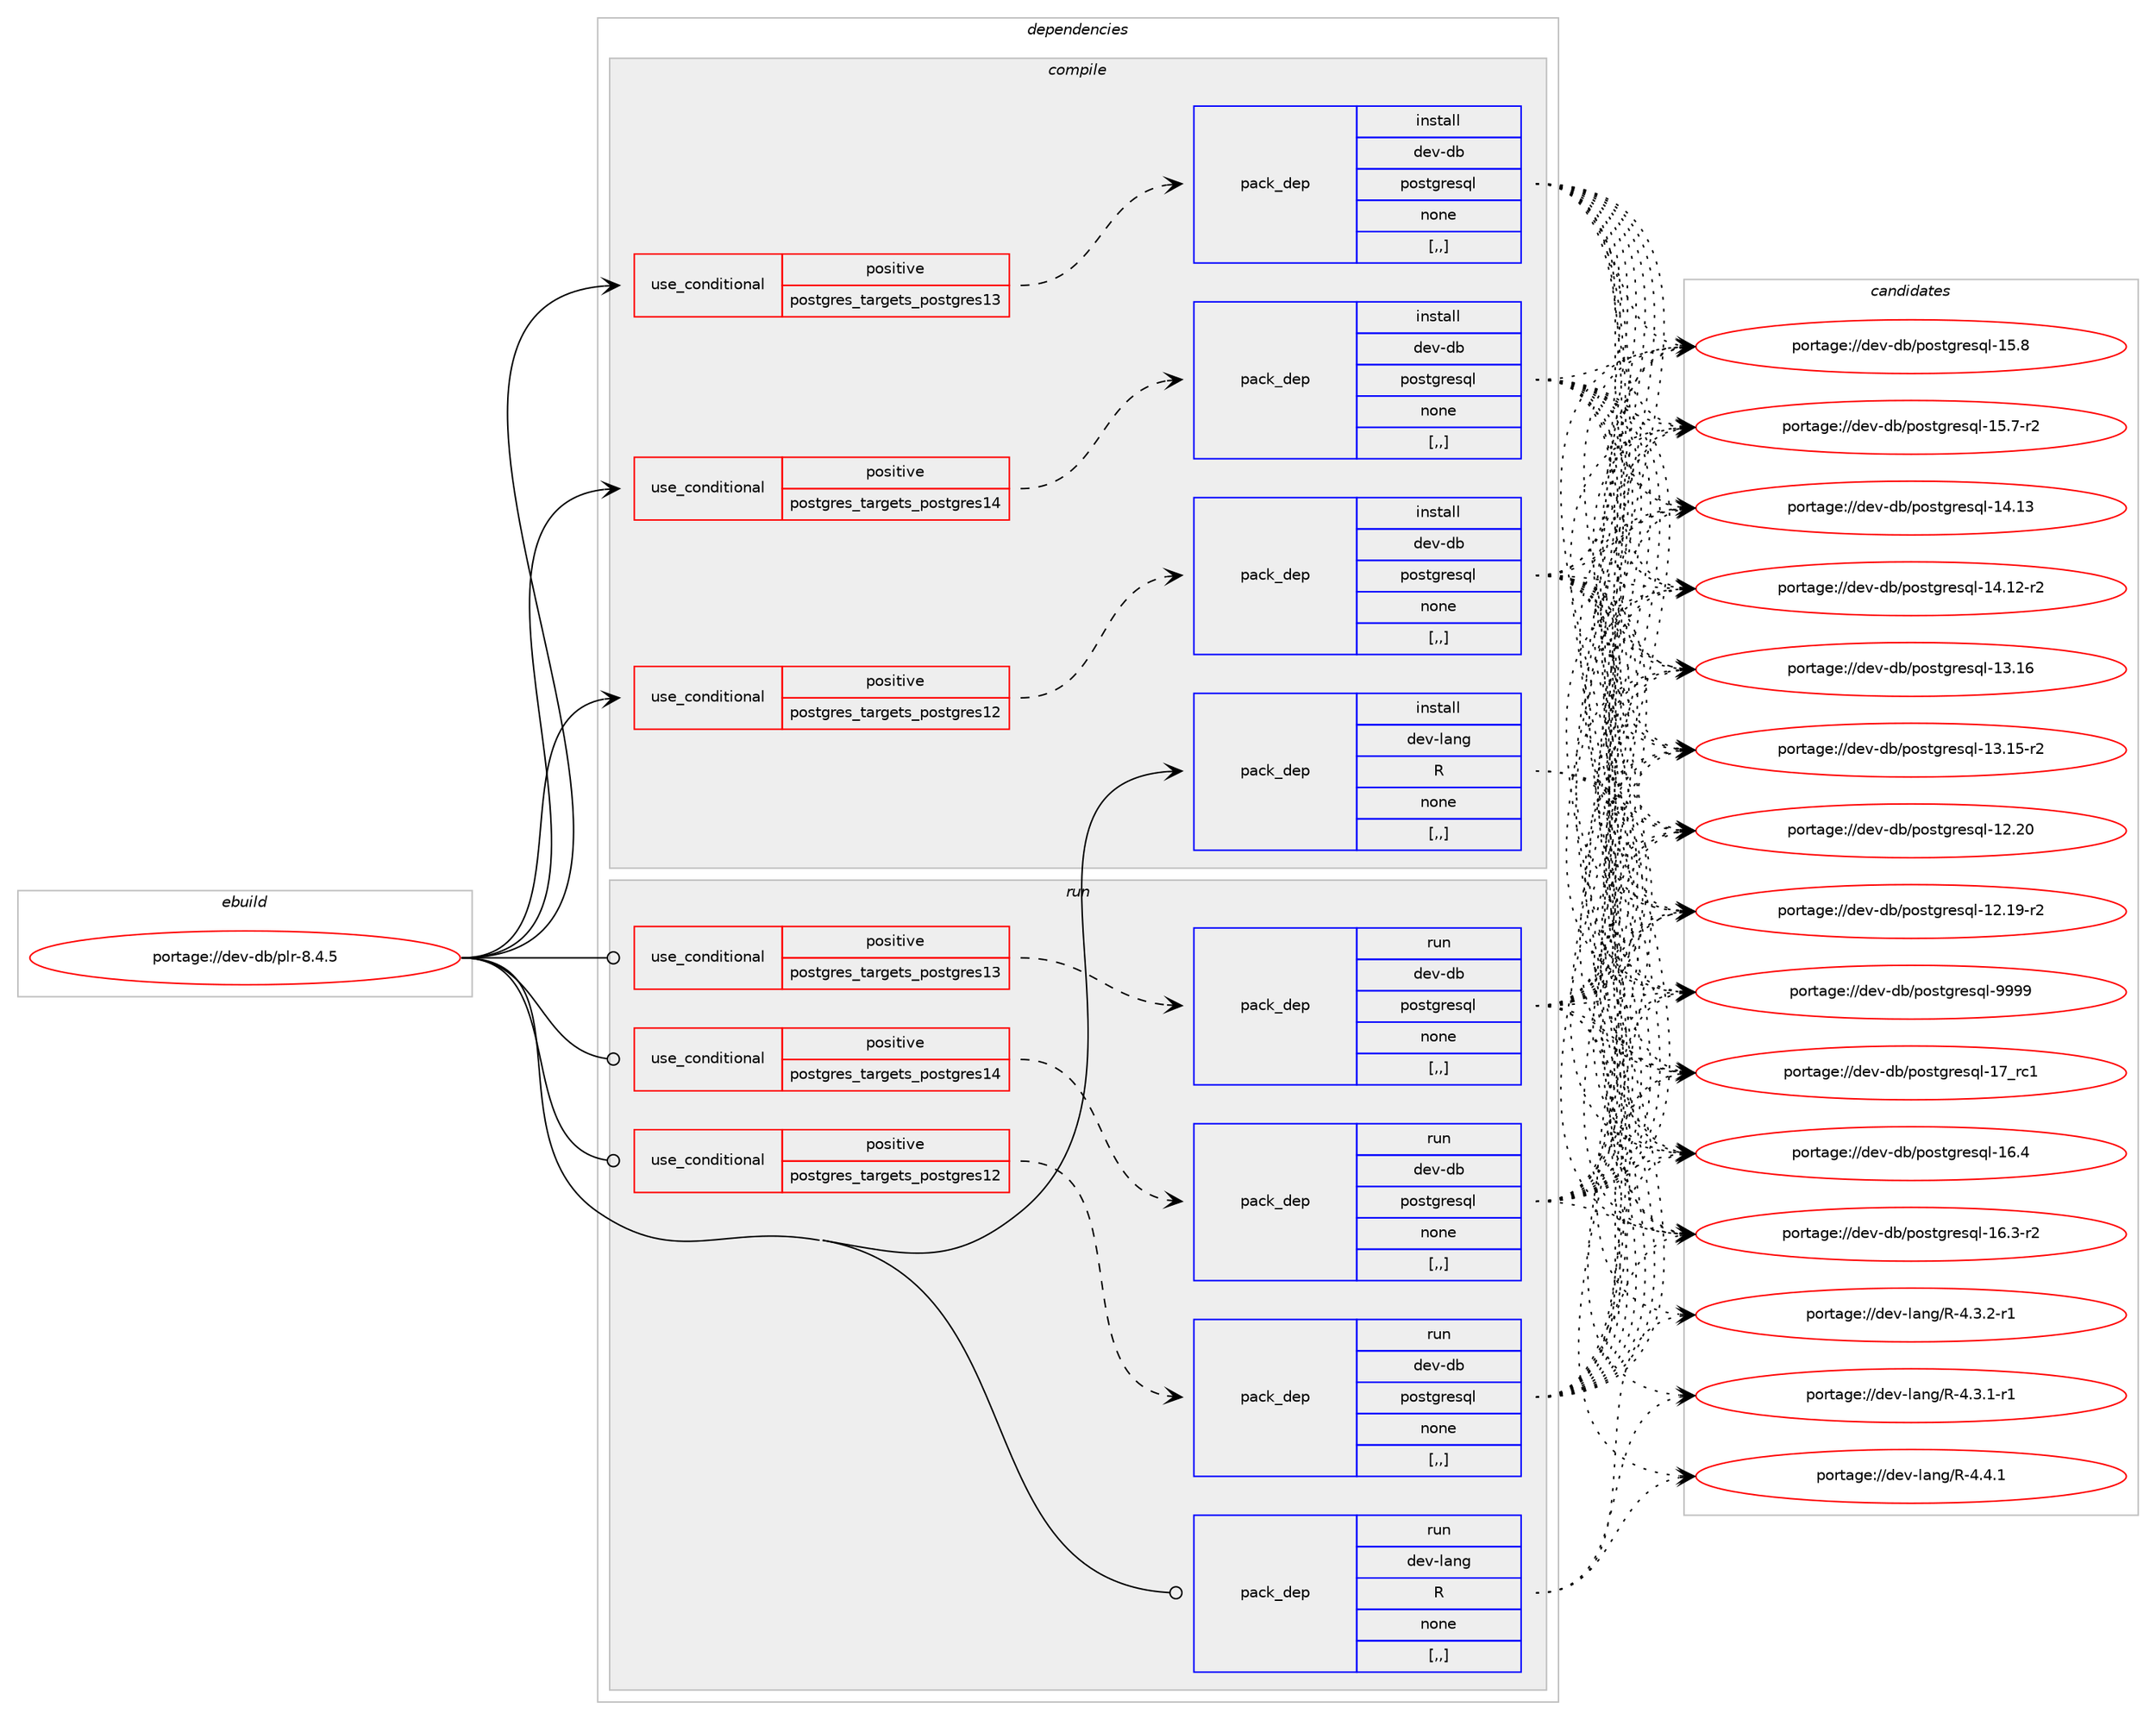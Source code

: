 digraph prolog {

# *************
# Graph options
# *************

newrank=true;
concentrate=true;
compound=true;
graph [rankdir=LR,fontname=Helvetica,fontsize=10,ranksep=1.5];#, ranksep=2.5, nodesep=0.2];
edge  [arrowhead=vee];
node  [fontname=Helvetica,fontsize=10];

# **********
# The ebuild
# **********

subgraph cluster_leftcol {
color=gray;
label=<<i>ebuild</i>>;
id [label="portage://dev-db/plr-8.4.5", color=red, width=4, href="../dev-db/plr-8.4.5.svg"];
}

# ****************
# The dependencies
# ****************

subgraph cluster_midcol {
color=gray;
label=<<i>dependencies</i>>;
subgraph cluster_compile {
fillcolor="#eeeeee";
style=filled;
label=<<i>compile</i>>;
subgraph cond147989 {
dependency562687 [label=<<TABLE BORDER="0" CELLBORDER="1" CELLSPACING="0" CELLPADDING="4"><TR><TD ROWSPAN="3" CELLPADDING="10">use_conditional</TD></TR><TR><TD>positive</TD></TR><TR><TD>postgres_targets_postgres12</TD></TR></TABLE>>, shape=none, color=red];
subgraph pack410150 {
dependency562688 [label=<<TABLE BORDER="0" CELLBORDER="1" CELLSPACING="0" CELLPADDING="4" WIDTH="220"><TR><TD ROWSPAN="6" CELLPADDING="30">pack_dep</TD></TR><TR><TD WIDTH="110">install</TD></TR><TR><TD>dev-db</TD></TR><TR><TD>postgresql</TD></TR><TR><TD>none</TD></TR><TR><TD>[,,]</TD></TR></TABLE>>, shape=none, color=blue];
}
dependency562687:e -> dependency562688:w [weight=20,style="dashed",arrowhead="vee"];
}
id:e -> dependency562687:w [weight=20,style="solid",arrowhead="vee"];
subgraph cond147990 {
dependency562689 [label=<<TABLE BORDER="0" CELLBORDER="1" CELLSPACING="0" CELLPADDING="4"><TR><TD ROWSPAN="3" CELLPADDING="10">use_conditional</TD></TR><TR><TD>positive</TD></TR><TR><TD>postgres_targets_postgres13</TD></TR></TABLE>>, shape=none, color=red];
subgraph pack410151 {
dependency562690 [label=<<TABLE BORDER="0" CELLBORDER="1" CELLSPACING="0" CELLPADDING="4" WIDTH="220"><TR><TD ROWSPAN="6" CELLPADDING="30">pack_dep</TD></TR><TR><TD WIDTH="110">install</TD></TR><TR><TD>dev-db</TD></TR><TR><TD>postgresql</TD></TR><TR><TD>none</TD></TR><TR><TD>[,,]</TD></TR></TABLE>>, shape=none, color=blue];
}
dependency562689:e -> dependency562690:w [weight=20,style="dashed",arrowhead="vee"];
}
id:e -> dependency562689:w [weight=20,style="solid",arrowhead="vee"];
subgraph cond147991 {
dependency562691 [label=<<TABLE BORDER="0" CELLBORDER="1" CELLSPACING="0" CELLPADDING="4"><TR><TD ROWSPAN="3" CELLPADDING="10">use_conditional</TD></TR><TR><TD>positive</TD></TR><TR><TD>postgres_targets_postgres14</TD></TR></TABLE>>, shape=none, color=red];
subgraph pack410152 {
dependency562692 [label=<<TABLE BORDER="0" CELLBORDER="1" CELLSPACING="0" CELLPADDING="4" WIDTH="220"><TR><TD ROWSPAN="6" CELLPADDING="30">pack_dep</TD></TR><TR><TD WIDTH="110">install</TD></TR><TR><TD>dev-db</TD></TR><TR><TD>postgresql</TD></TR><TR><TD>none</TD></TR><TR><TD>[,,]</TD></TR></TABLE>>, shape=none, color=blue];
}
dependency562691:e -> dependency562692:w [weight=20,style="dashed",arrowhead="vee"];
}
id:e -> dependency562691:w [weight=20,style="solid",arrowhead="vee"];
subgraph pack410153 {
dependency562693 [label=<<TABLE BORDER="0" CELLBORDER="1" CELLSPACING="0" CELLPADDING="4" WIDTH="220"><TR><TD ROWSPAN="6" CELLPADDING="30">pack_dep</TD></TR><TR><TD WIDTH="110">install</TD></TR><TR><TD>dev-lang</TD></TR><TR><TD>R</TD></TR><TR><TD>none</TD></TR><TR><TD>[,,]</TD></TR></TABLE>>, shape=none, color=blue];
}
id:e -> dependency562693:w [weight=20,style="solid",arrowhead="vee"];
}
subgraph cluster_compileandrun {
fillcolor="#eeeeee";
style=filled;
label=<<i>compile and run</i>>;
}
subgraph cluster_run {
fillcolor="#eeeeee";
style=filled;
label=<<i>run</i>>;
subgraph cond147992 {
dependency562694 [label=<<TABLE BORDER="0" CELLBORDER="1" CELLSPACING="0" CELLPADDING="4"><TR><TD ROWSPAN="3" CELLPADDING="10">use_conditional</TD></TR><TR><TD>positive</TD></TR><TR><TD>postgres_targets_postgres12</TD></TR></TABLE>>, shape=none, color=red];
subgraph pack410154 {
dependency562695 [label=<<TABLE BORDER="0" CELLBORDER="1" CELLSPACING="0" CELLPADDING="4" WIDTH="220"><TR><TD ROWSPAN="6" CELLPADDING="30">pack_dep</TD></TR><TR><TD WIDTH="110">run</TD></TR><TR><TD>dev-db</TD></TR><TR><TD>postgresql</TD></TR><TR><TD>none</TD></TR><TR><TD>[,,]</TD></TR></TABLE>>, shape=none, color=blue];
}
dependency562694:e -> dependency562695:w [weight=20,style="dashed",arrowhead="vee"];
}
id:e -> dependency562694:w [weight=20,style="solid",arrowhead="odot"];
subgraph cond147993 {
dependency562696 [label=<<TABLE BORDER="0" CELLBORDER="1" CELLSPACING="0" CELLPADDING="4"><TR><TD ROWSPAN="3" CELLPADDING="10">use_conditional</TD></TR><TR><TD>positive</TD></TR><TR><TD>postgres_targets_postgres13</TD></TR></TABLE>>, shape=none, color=red];
subgraph pack410155 {
dependency562697 [label=<<TABLE BORDER="0" CELLBORDER="1" CELLSPACING="0" CELLPADDING="4" WIDTH="220"><TR><TD ROWSPAN="6" CELLPADDING="30">pack_dep</TD></TR><TR><TD WIDTH="110">run</TD></TR><TR><TD>dev-db</TD></TR><TR><TD>postgresql</TD></TR><TR><TD>none</TD></TR><TR><TD>[,,]</TD></TR></TABLE>>, shape=none, color=blue];
}
dependency562696:e -> dependency562697:w [weight=20,style="dashed",arrowhead="vee"];
}
id:e -> dependency562696:w [weight=20,style="solid",arrowhead="odot"];
subgraph cond147994 {
dependency562698 [label=<<TABLE BORDER="0" CELLBORDER="1" CELLSPACING="0" CELLPADDING="4"><TR><TD ROWSPAN="3" CELLPADDING="10">use_conditional</TD></TR><TR><TD>positive</TD></TR><TR><TD>postgres_targets_postgres14</TD></TR></TABLE>>, shape=none, color=red];
subgraph pack410156 {
dependency562699 [label=<<TABLE BORDER="0" CELLBORDER="1" CELLSPACING="0" CELLPADDING="4" WIDTH="220"><TR><TD ROWSPAN="6" CELLPADDING="30">pack_dep</TD></TR><TR><TD WIDTH="110">run</TD></TR><TR><TD>dev-db</TD></TR><TR><TD>postgresql</TD></TR><TR><TD>none</TD></TR><TR><TD>[,,]</TD></TR></TABLE>>, shape=none, color=blue];
}
dependency562698:e -> dependency562699:w [weight=20,style="dashed",arrowhead="vee"];
}
id:e -> dependency562698:w [weight=20,style="solid",arrowhead="odot"];
subgraph pack410157 {
dependency562700 [label=<<TABLE BORDER="0" CELLBORDER="1" CELLSPACING="0" CELLPADDING="4" WIDTH="220"><TR><TD ROWSPAN="6" CELLPADDING="30">pack_dep</TD></TR><TR><TD WIDTH="110">run</TD></TR><TR><TD>dev-lang</TD></TR><TR><TD>R</TD></TR><TR><TD>none</TD></TR><TR><TD>[,,]</TD></TR></TABLE>>, shape=none, color=blue];
}
id:e -> dependency562700:w [weight=20,style="solid",arrowhead="odot"];
}
}

# **************
# The candidates
# **************

subgraph cluster_choices {
rank=same;
color=gray;
label=<<i>candidates</i>>;

subgraph choice410150 {
color=black;
nodesep=1;
choice1001011184510098471121111151161031141011151131084557575757 [label="portage://dev-db/postgresql-9999", color=red, width=4,href="../dev-db/postgresql-9999.svg"];
choice100101118451009847112111115116103114101115113108454955951149949 [label="portage://dev-db/postgresql-17_rc1", color=red, width=4,href="../dev-db/postgresql-17_rc1.svg"];
choice1001011184510098471121111151161031141011151131084549544652 [label="portage://dev-db/postgresql-16.4", color=red, width=4,href="../dev-db/postgresql-16.4.svg"];
choice10010111845100984711211111511610311410111511310845495446514511450 [label="portage://dev-db/postgresql-16.3-r2", color=red, width=4,href="../dev-db/postgresql-16.3-r2.svg"];
choice1001011184510098471121111151161031141011151131084549534656 [label="portage://dev-db/postgresql-15.8", color=red, width=4,href="../dev-db/postgresql-15.8.svg"];
choice10010111845100984711211111511610311410111511310845495346554511450 [label="portage://dev-db/postgresql-15.7-r2", color=red, width=4,href="../dev-db/postgresql-15.7-r2.svg"];
choice100101118451009847112111115116103114101115113108454952464951 [label="portage://dev-db/postgresql-14.13", color=red, width=4,href="../dev-db/postgresql-14.13.svg"];
choice1001011184510098471121111151161031141011151131084549524649504511450 [label="portage://dev-db/postgresql-14.12-r2", color=red, width=4,href="../dev-db/postgresql-14.12-r2.svg"];
choice100101118451009847112111115116103114101115113108454951464954 [label="portage://dev-db/postgresql-13.16", color=red, width=4,href="../dev-db/postgresql-13.16.svg"];
choice1001011184510098471121111151161031141011151131084549514649534511450 [label="portage://dev-db/postgresql-13.15-r2", color=red, width=4,href="../dev-db/postgresql-13.15-r2.svg"];
choice100101118451009847112111115116103114101115113108454950465048 [label="portage://dev-db/postgresql-12.20", color=red, width=4,href="../dev-db/postgresql-12.20.svg"];
choice1001011184510098471121111151161031141011151131084549504649574511450 [label="portage://dev-db/postgresql-12.19-r2", color=red, width=4,href="../dev-db/postgresql-12.19-r2.svg"];
dependency562688:e -> choice1001011184510098471121111151161031141011151131084557575757:w [style=dotted,weight="100"];
dependency562688:e -> choice100101118451009847112111115116103114101115113108454955951149949:w [style=dotted,weight="100"];
dependency562688:e -> choice1001011184510098471121111151161031141011151131084549544652:w [style=dotted,weight="100"];
dependency562688:e -> choice10010111845100984711211111511610311410111511310845495446514511450:w [style=dotted,weight="100"];
dependency562688:e -> choice1001011184510098471121111151161031141011151131084549534656:w [style=dotted,weight="100"];
dependency562688:e -> choice10010111845100984711211111511610311410111511310845495346554511450:w [style=dotted,weight="100"];
dependency562688:e -> choice100101118451009847112111115116103114101115113108454952464951:w [style=dotted,weight="100"];
dependency562688:e -> choice1001011184510098471121111151161031141011151131084549524649504511450:w [style=dotted,weight="100"];
dependency562688:e -> choice100101118451009847112111115116103114101115113108454951464954:w [style=dotted,weight="100"];
dependency562688:e -> choice1001011184510098471121111151161031141011151131084549514649534511450:w [style=dotted,weight="100"];
dependency562688:e -> choice100101118451009847112111115116103114101115113108454950465048:w [style=dotted,weight="100"];
dependency562688:e -> choice1001011184510098471121111151161031141011151131084549504649574511450:w [style=dotted,weight="100"];
}
subgraph choice410151 {
color=black;
nodesep=1;
choice1001011184510098471121111151161031141011151131084557575757 [label="portage://dev-db/postgresql-9999", color=red, width=4,href="../dev-db/postgresql-9999.svg"];
choice100101118451009847112111115116103114101115113108454955951149949 [label="portage://dev-db/postgresql-17_rc1", color=red, width=4,href="../dev-db/postgresql-17_rc1.svg"];
choice1001011184510098471121111151161031141011151131084549544652 [label="portage://dev-db/postgresql-16.4", color=red, width=4,href="../dev-db/postgresql-16.4.svg"];
choice10010111845100984711211111511610311410111511310845495446514511450 [label="portage://dev-db/postgresql-16.3-r2", color=red, width=4,href="../dev-db/postgresql-16.3-r2.svg"];
choice1001011184510098471121111151161031141011151131084549534656 [label="portage://dev-db/postgresql-15.8", color=red, width=4,href="../dev-db/postgresql-15.8.svg"];
choice10010111845100984711211111511610311410111511310845495346554511450 [label="portage://dev-db/postgresql-15.7-r2", color=red, width=4,href="../dev-db/postgresql-15.7-r2.svg"];
choice100101118451009847112111115116103114101115113108454952464951 [label="portage://dev-db/postgresql-14.13", color=red, width=4,href="../dev-db/postgresql-14.13.svg"];
choice1001011184510098471121111151161031141011151131084549524649504511450 [label="portage://dev-db/postgresql-14.12-r2", color=red, width=4,href="../dev-db/postgresql-14.12-r2.svg"];
choice100101118451009847112111115116103114101115113108454951464954 [label="portage://dev-db/postgresql-13.16", color=red, width=4,href="../dev-db/postgresql-13.16.svg"];
choice1001011184510098471121111151161031141011151131084549514649534511450 [label="portage://dev-db/postgresql-13.15-r2", color=red, width=4,href="../dev-db/postgresql-13.15-r2.svg"];
choice100101118451009847112111115116103114101115113108454950465048 [label="portage://dev-db/postgresql-12.20", color=red, width=4,href="../dev-db/postgresql-12.20.svg"];
choice1001011184510098471121111151161031141011151131084549504649574511450 [label="portage://dev-db/postgresql-12.19-r2", color=red, width=4,href="../dev-db/postgresql-12.19-r2.svg"];
dependency562690:e -> choice1001011184510098471121111151161031141011151131084557575757:w [style=dotted,weight="100"];
dependency562690:e -> choice100101118451009847112111115116103114101115113108454955951149949:w [style=dotted,weight="100"];
dependency562690:e -> choice1001011184510098471121111151161031141011151131084549544652:w [style=dotted,weight="100"];
dependency562690:e -> choice10010111845100984711211111511610311410111511310845495446514511450:w [style=dotted,weight="100"];
dependency562690:e -> choice1001011184510098471121111151161031141011151131084549534656:w [style=dotted,weight="100"];
dependency562690:e -> choice10010111845100984711211111511610311410111511310845495346554511450:w [style=dotted,weight="100"];
dependency562690:e -> choice100101118451009847112111115116103114101115113108454952464951:w [style=dotted,weight="100"];
dependency562690:e -> choice1001011184510098471121111151161031141011151131084549524649504511450:w [style=dotted,weight="100"];
dependency562690:e -> choice100101118451009847112111115116103114101115113108454951464954:w [style=dotted,weight="100"];
dependency562690:e -> choice1001011184510098471121111151161031141011151131084549514649534511450:w [style=dotted,weight="100"];
dependency562690:e -> choice100101118451009847112111115116103114101115113108454950465048:w [style=dotted,weight="100"];
dependency562690:e -> choice1001011184510098471121111151161031141011151131084549504649574511450:w [style=dotted,weight="100"];
}
subgraph choice410152 {
color=black;
nodesep=1;
choice1001011184510098471121111151161031141011151131084557575757 [label="portage://dev-db/postgresql-9999", color=red, width=4,href="../dev-db/postgresql-9999.svg"];
choice100101118451009847112111115116103114101115113108454955951149949 [label="portage://dev-db/postgresql-17_rc1", color=red, width=4,href="../dev-db/postgresql-17_rc1.svg"];
choice1001011184510098471121111151161031141011151131084549544652 [label="portage://dev-db/postgresql-16.4", color=red, width=4,href="../dev-db/postgresql-16.4.svg"];
choice10010111845100984711211111511610311410111511310845495446514511450 [label="portage://dev-db/postgresql-16.3-r2", color=red, width=4,href="../dev-db/postgresql-16.3-r2.svg"];
choice1001011184510098471121111151161031141011151131084549534656 [label="portage://dev-db/postgresql-15.8", color=red, width=4,href="../dev-db/postgresql-15.8.svg"];
choice10010111845100984711211111511610311410111511310845495346554511450 [label="portage://dev-db/postgresql-15.7-r2", color=red, width=4,href="../dev-db/postgresql-15.7-r2.svg"];
choice100101118451009847112111115116103114101115113108454952464951 [label="portage://dev-db/postgresql-14.13", color=red, width=4,href="../dev-db/postgresql-14.13.svg"];
choice1001011184510098471121111151161031141011151131084549524649504511450 [label="portage://dev-db/postgresql-14.12-r2", color=red, width=4,href="../dev-db/postgresql-14.12-r2.svg"];
choice100101118451009847112111115116103114101115113108454951464954 [label="portage://dev-db/postgresql-13.16", color=red, width=4,href="../dev-db/postgresql-13.16.svg"];
choice1001011184510098471121111151161031141011151131084549514649534511450 [label="portage://dev-db/postgresql-13.15-r2", color=red, width=4,href="../dev-db/postgresql-13.15-r2.svg"];
choice100101118451009847112111115116103114101115113108454950465048 [label="portage://dev-db/postgresql-12.20", color=red, width=4,href="../dev-db/postgresql-12.20.svg"];
choice1001011184510098471121111151161031141011151131084549504649574511450 [label="portage://dev-db/postgresql-12.19-r2", color=red, width=4,href="../dev-db/postgresql-12.19-r2.svg"];
dependency562692:e -> choice1001011184510098471121111151161031141011151131084557575757:w [style=dotted,weight="100"];
dependency562692:e -> choice100101118451009847112111115116103114101115113108454955951149949:w [style=dotted,weight="100"];
dependency562692:e -> choice1001011184510098471121111151161031141011151131084549544652:w [style=dotted,weight="100"];
dependency562692:e -> choice10010111845100984711211111511610311410111511310845495446514511450:w [style=dotted,weight="100"];
dependency562692:e -> choice1001011184510098471121111151161031141011151131084549534656:w [style=dotted,weight="100"];
dependency562692:e -> choice10010111845100984711211111511610311410111511310845495346554511450:w [style=dotted,weight="100"];
dependency562692:e -> choice100101118451009847112111115116103114101115113108454952464951:w [style=dotted,weight="100"];
dependency562692:e -> choice1001011184510098471121111151161031141011151131084549524649504511450:w [style=dotted,weight="100"];
dependency562692:e -> choice100101118451009847112111115116103114101115113108454951464954:w [style=dotted,weight="100"];
dependency562692:e -> choice1001011184510098471121111151161031141011151131084549514649534511450:w [style=dotted,weight="100"];
dependency562692:e -> choice100101118451009847112111115116103114101115113108454950465048:w [style=dotted,weight="100"];
dependency562692:e -> choice1001011184510098471121111151161031141011151131084549504649574511450:w [style=dotted,weight="100"];
}
subgraph choice410153 {
color=black;
nodesep=1;
choice10010111845108971101034782455246524649 [label="portage://dev-lang/R-4.4.1", color=red, width=4,href="../dev-lang/R-4.4.1.svg"];
choice100101118451089711010347824552465146504511449 [label="portage://dev-lang/R-4.3.2-r1", color=red, width=4,href="../dev-lang/R-4.3.2-r1.svg"];
choice100101118451089711010347824552465146494511449 [label="portage://dev-lang/R-4.3.1-r1", color=red, width=4,href="../dev-lang/R-4.3.1-r1.svg"];
dependency562693:e -> choice10010111845108971101034782455246524649:w [style=dotted,weight="100"];
dependency562693:e -> choice100101118451089711010347824552465146504511449:w [style=dotted,weight="100"];
dependency562693:e -> choice100101118451089711010347824552465146494511449:w [style=dotted,weight="100"];
}
subgraph choice410154 {
color=black;
nodesep=1;
choice1001011184510098471121111151161031141011151131084557575757 [label="portage://dev-db/postgresql-9999", color=red, width=4,href="../dev-db/postgresql-9999.svg"];
choice100101118451009847112111115116103114101115113108454955951149949 [label="portage://dev-db/postgresql-17_rc1", color=red, width=4,href="../dev-db/postgresql-17_rc1.svg"];
choice1001011184510098471121111151161031141011151131084549544652 [label="portage://dev-db/postgresql-16.4", color=red, width=4,href="../dev-db/postgresql-16.4.svg"];
choice10010111845100984711211111511610311410111511310845495446514511450 [label="portage://dev-db/postgresql-16.3-r2", color=red, width=4,href="../dev-db/postgresql-16.3-r2.svg"];
choice1001011184510098471121111151161031141011151131084549534656 [label="portage://dev-db/postgresql-15.8", color=red, width=4,href="../dev-db/postgresql-15.8.svg"];
choice10010111845100984711211111511610311410111511310845495346554511450 [label="portage://dev-db/postgresql-15.7-r2", color=red, width=4,href="../dev-db/postgresql-15.7-r2.svg"];
choice100101118451009847112111115116103114101115113108454952464951 [label="portage://dev-db/postgresql-14.13", color=red, width=4,href="../dev-db/postgresql-14.13.svg"];
choice1001011184510098471121111151161031141011151131084549524649504511450 [label="portage://dev-db/postgresql-14.12-r2", color=red, width=4,href="../dev-db/postgresql-14.12-r2.svg"];
choice100101118451009847112111115116103114101115113108454951464954 [label="portage://dev-db/postgresql-13.16", color=red, width=4,href="../dev-db/postgresql-13.16.svg"];
choice1001011184510098471121111151161031141011151131084549514649534511450 [label="portage://dev-db/postgresql-13.15-r2", color=red, width=4,href="../dev-db/postgresql-13.15-r2.svg"];
choice100101118451009847112111115116103114101115113108454950465048 [label="portage://dev-db/postgresql-12.20", color=red, width=4,href="../dev-db/postgresql-12.20.svg"];
choice1001011184510098471121111151161031141011151131084549504649574511450 [label="portage://dev-db/postgresql-12.19-r2", color=red, width=4,href="../dev-db/postgresql-12.19-r2.svg"];
dependency562695:e -> choice1001011184510098471121111151161031141011151131084557575757:w [style=dotted,weight="100"];
dependency562695:e -> choice100101118451009847112111115116103114101115113108454955951149949:w [style=dotted,weight="100"];
dependency562695:e -> choice1001011184510098471121111151161031141011151131084549544652:w [style=dotted,weight="100"];
dependency562695:e -> choice10010111845100984711211111511610311410111511310845495446514511450:w [style=dotted,weight="100"];
dependency562695:e -> choice1001011184510098471121111151161031141011151131084549534656:w [style=dotted,weight="100"];
dependency562695:e -> choice10010111845100984711211111511610311410111511310845495346554511450:w [style=dotted,weight="100"];
dependency562695:e -> choice100101118451009847112111115116103114101115113108454952464951:w [style=dotted,weight="100"];
dependency562695:e -> choice1001011184510098471121111151161031141011151131084549524649504511450:w [style=dotted,weight="100"];
dependency562695:e -> choice100101118451009847112111115116103114101115113108454951464954:w [style=dotted,weight="100"];
dependency562695:e -> choice1001011184510098471121111151161031141011151131084549514649534511450:w [style=dotted,weight="100"];
dependency562695:e -> choice100101118451009847112111115116103114101115113108454950465048:w [style=dotted,weight="100"];
dependency562695:e -> choice1001011184510098471121111151161031141011151131084549504649574511450:w [style=dotted,weight="100"];
}
subgraph choice410155 {
color=black;
nodesep=1;
choice1001011184510098471121111151161031141011151131084557575757 [label="portage://dev-db/postgresql-9999", color=red, width=4,href="../dev-db/postgresql-9999.svg"];
choice100101118451009847112111115116103114101115113108454955951149949 [label="portage://dev-db/postgresql-17_rc1", color=red, width=4,href="../dev-db/postgresql-17_rc1.svg"];
choice1001011184510098471121111151161031141011151131084549544652 [label="portage://dev-db/postgresql-16.4", color=red, width=4,href="../dev-db/postgresql-16.4.svg"];
choice10010111845100984711211111511610311410111511310845495446514511450 [label="portage://dev-db/postgresql-16.3-r2", color=red, width=4,href="../dev-db/postgresql-16.3-r2.svg"];
choice1001011184510098471121111151161031141011151131084549534656 [label="portage://dev-db/postgresql-15.8", color=red, width=4,href="../dev-db/postgresql-15.8.svg"];
choice10010111845100984711211111511610311410111511310845495346554511450 [label="portage://dev-db/postgresql-15.7-r2", color=red, width=4,href="../dev-db/postgresql-15.7-r2.svg"];
choice100101118451009847112111115116103114101115113108454952464951 [label="portage://dev-db/postgresql-14.13", color=red, width=4,href="../dev-db/postgresql-14.13.svg"];
choice1001011184510098471121111151161031141011151131084549524649504511450 [label="portage://dev-db/postgresql-14.12-r2", color=red, width=4,href="../dev-db/postgresql-14.12-r2.svg"];
choice100101118451009847112111115116103114101115113108454951464954 [label="portage://dev-db/postgresql-13.16", color=red, width=4,href="../dev-db/postgresql-13.16.svg"];
choice1001011184510098471121111151161031141011151131084549514649534511450 [label="portage://dev-db/postgresql-13.15-r2", color=red, width=4,href="../dev-db/postgresql-13.15-r2.svg"];
choice100101118451009847112111115116103114101115113108454950465048 [label="portage://dev-db/postgresql-12.20", color=red, width=4,href="../dev-db/postgresql-12.20.svg"];
choice1001011184510098471121111151161031141011151131084549504649574511450 [label="portage://dev-db/postgresql-12.19-r2", color=red, width=4,href="../dev-db/postgresql-12.19-r2.svg"];
dependency562697:e -> choice1001011184510098471121111151161031141011151131084557575757:w [style=dotted,weight="100"];
dependency562697:e -> choice100101118451009847112111115116103114101115113108454955951149949:w [style=dotted,weight="100"];
dependency562697:e -> choice1001011184510098471121111151161031141011151131084549544652:w [style=dotted,weight="100"];
dependency562697:e -> choice10010111845100984711211111511610311410111511310845495446514511450:w [style=dotted,weight="100"];
dependency562697:e -> choice1001011184510098471121111151161031141011151131084549534656:w [style=dotted,weight="100"];
dependency562697:e -> choice10010111845100984711211111511610311410111511310845495346554511450:w [style=dotted,weight="100"];
dependency562697:e -> choice100101118451009847112111115116103114101115113108454952464951:w [style=dotted,weight="100"];
dependency562697:e -> choice1001011184510098471121111151161031141011151131084549524649504511450:w [style=dotted,weight="100"];
dependency562697:e -> choice100101118451009847112111115116103114101115113108454951464954:w [style=dotted,weight="100"];
dependency562697:e -> choice1001011184510098471121111151161031141011151131084549514649534511450:w [style=dotted,weight="100"];
dependency562697:e -> choice100101118451009847112111115116103114101115113108454950465048:w [style=dotted,weight="100"];
dependency562697:e -> choice1001011184510098471121111151161031141011151131084549504649574511450:w [style=dotted,weight="100"];
}
subgraph choice410156 {
color=black;
nodesep=1;
choice1001011184510098471121111151161031141011151131084557575757 [label="portage://dev-db/postgresql-9999", color=red, width=4,href="../dev-db/postgresql-9999.svg"];
choice100101118451009847112111115116103114101115113108454955951149949 [label="portage://dev-db/postgresql-17_rc1", color=red, width=4,href="../dev-db/postgresql-17_rc1.svg"];
choice1001011184510098471121111151161031141011151131084549544652 [label="portage://dev-db/postgresql-16.4", color=red, width=4,href="../dev-db/postgresql-16.4.svg"];
choice10010111845100984711211111511610311410111511310845495446514511450 [label="portage://dev-db/postgresql-16.3-r2", color=red, width=4,href="../dev-db/postgresql-16.3-r2.svg"];
choice1001011184510098471121111151161031141011151131084549534656 [label="portage://dev-db/postgresql-15.8", color=red, width=4,href="../dev-db/postgresql-15.8.svg"];
choice10010111845100984711211111511610311410111511310845495346554511450 [label="portage://dev-db/postgresql-15.7-r2", color=red, width=4,href="../dev-db/postgresql-15.7-r2.svg"];
choice100101118451009847112111115116103114101115113108454952464951 [label="portage://dev-db/postgresql-14.13", color=red, width=4,href="../dev-db/postgresql-14.13.svg"];
choice1001011184510098471121111151161031141011151131084549524649504511450 [label="portage://dev-db/postgresql-14.12-r2", color=red, width=4,href="../dev-db/postgresql-14.12-r2.svg"];
choice100101118451009847112111115116103114101115113108454951464954 [label="portage://dev-db/postgresql-13.16", color=red, width=4,href="../dev-db/postgresql-13.16.svg"];
choice1001011184510098471121111151161031141011151131084549514649534511450 [label="portage://dev-db/postgresql-13.15-r2", color=red, width=4,href="../dev-db/postgresql-13.15-r2.svg"];
choice100101118451009847112111115116103114101115113108454950465048 [label="portage://dev-db/postgresql-12.20", color=red, width=4,href="../dev-db/postgresql-12.20.svg"];
choice1001011184510098471121111151161031141011151131084549504649574511450 [label="portage://dev-db/postgresql-12.19-r2", color=red, width=4,href="../dev-db/postgresql-12.19-r2.svg"];
dependency562699:e -> choice1001011184510098471121111151161031141011151131084557575757:w [style=dotted,weight="100"];
dependency562699:e -> choice100101118451009847112111115116103114101115113108454955951149949:w [style=dotted,weight="100"];
dependency562699:e -> choice1001011184510098471121111151161031141011151131084549544652:w [style=dotted,weight="100"];
dependency562699:e -> choice10010111845100984711211111511610311410111511310845495446514511450:w [style=dotted,weight="100"];
dependency562699:e -> choice1001011184510098471121111151161031141011151131084549534656:w [style=dotted,weight="100"];
dependency562699:e -> choice10010111845100984711211111511610311410111511310845495346554511450:w [style=dotted,weight="100"];
dependency562699:e -> choice100101118451009847112111115116103114101115113108454952464951:w [style=dotted,weight="100"];
dependency562699:e -> choice1001011184510098471121111151161031141011151131084549524649504511450:w [style=dotted,weight="100"];
dependency562699:e -> choice100101118451009847112111115116103114101115113108454951464954:w [style=dotted,weight="100"];
dependency562699:e -> choice1001011184510098471121111151161031141011151131084549514649534511450:w [style=dotted,weight="100"];
dependency562699:e -> choice100101118451009847112111115116103114101115113108454950465048:w [style=dotted,weight="100"];
dependency562699:e -> choice1001011184510098471121111151161031141011151131084549504649574511450:w [style=dotted,weight="100"];
}
subgraph choice410157 {
color=black;
nodesep=1;
choice10010111845108971101034782455246524649 [label="portage://dev-lang/R-4.4.1", color=red, width=4,href="../dev-lang/R-4.4.1.svg"];
choice100101118451089711010347824552465146504511449 [label="portage://dev-lang/R-4.3.2-r1", color=red, width=4,href="../dev-lang/R-4.3.2-r1.svg"];
choice100101118451089711010347824552465146494511449 [label="portage://dev-lang/R-4.3.1-r1", color=red, width=4,href="../dev-lang/R-4.3.1-r1.svg"];
dependency562700:e -> choice10010111845108971101034782455246524649:w [style=dotted,weight="100"];
dependency562700:e -> choice100101118451089711010347824552465146504511449:w [style=dotted,weight="100"];
dependency562700:e -> choice100101118451089711010347824552465146494511449:w [style=dotted,weight="100"];
}
}

}
